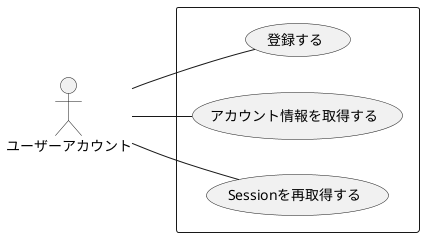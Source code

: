 @startuml ユースケース図
left to right direction

actor ユーザーアカウント
rectangle {
    ユーザーアカウント -- (登録する)
    ユーザーアカウント -- (アカウント情報を取得する)
    ユーザーアカウント -- (Sessionを再取得する)
}

@enduml
